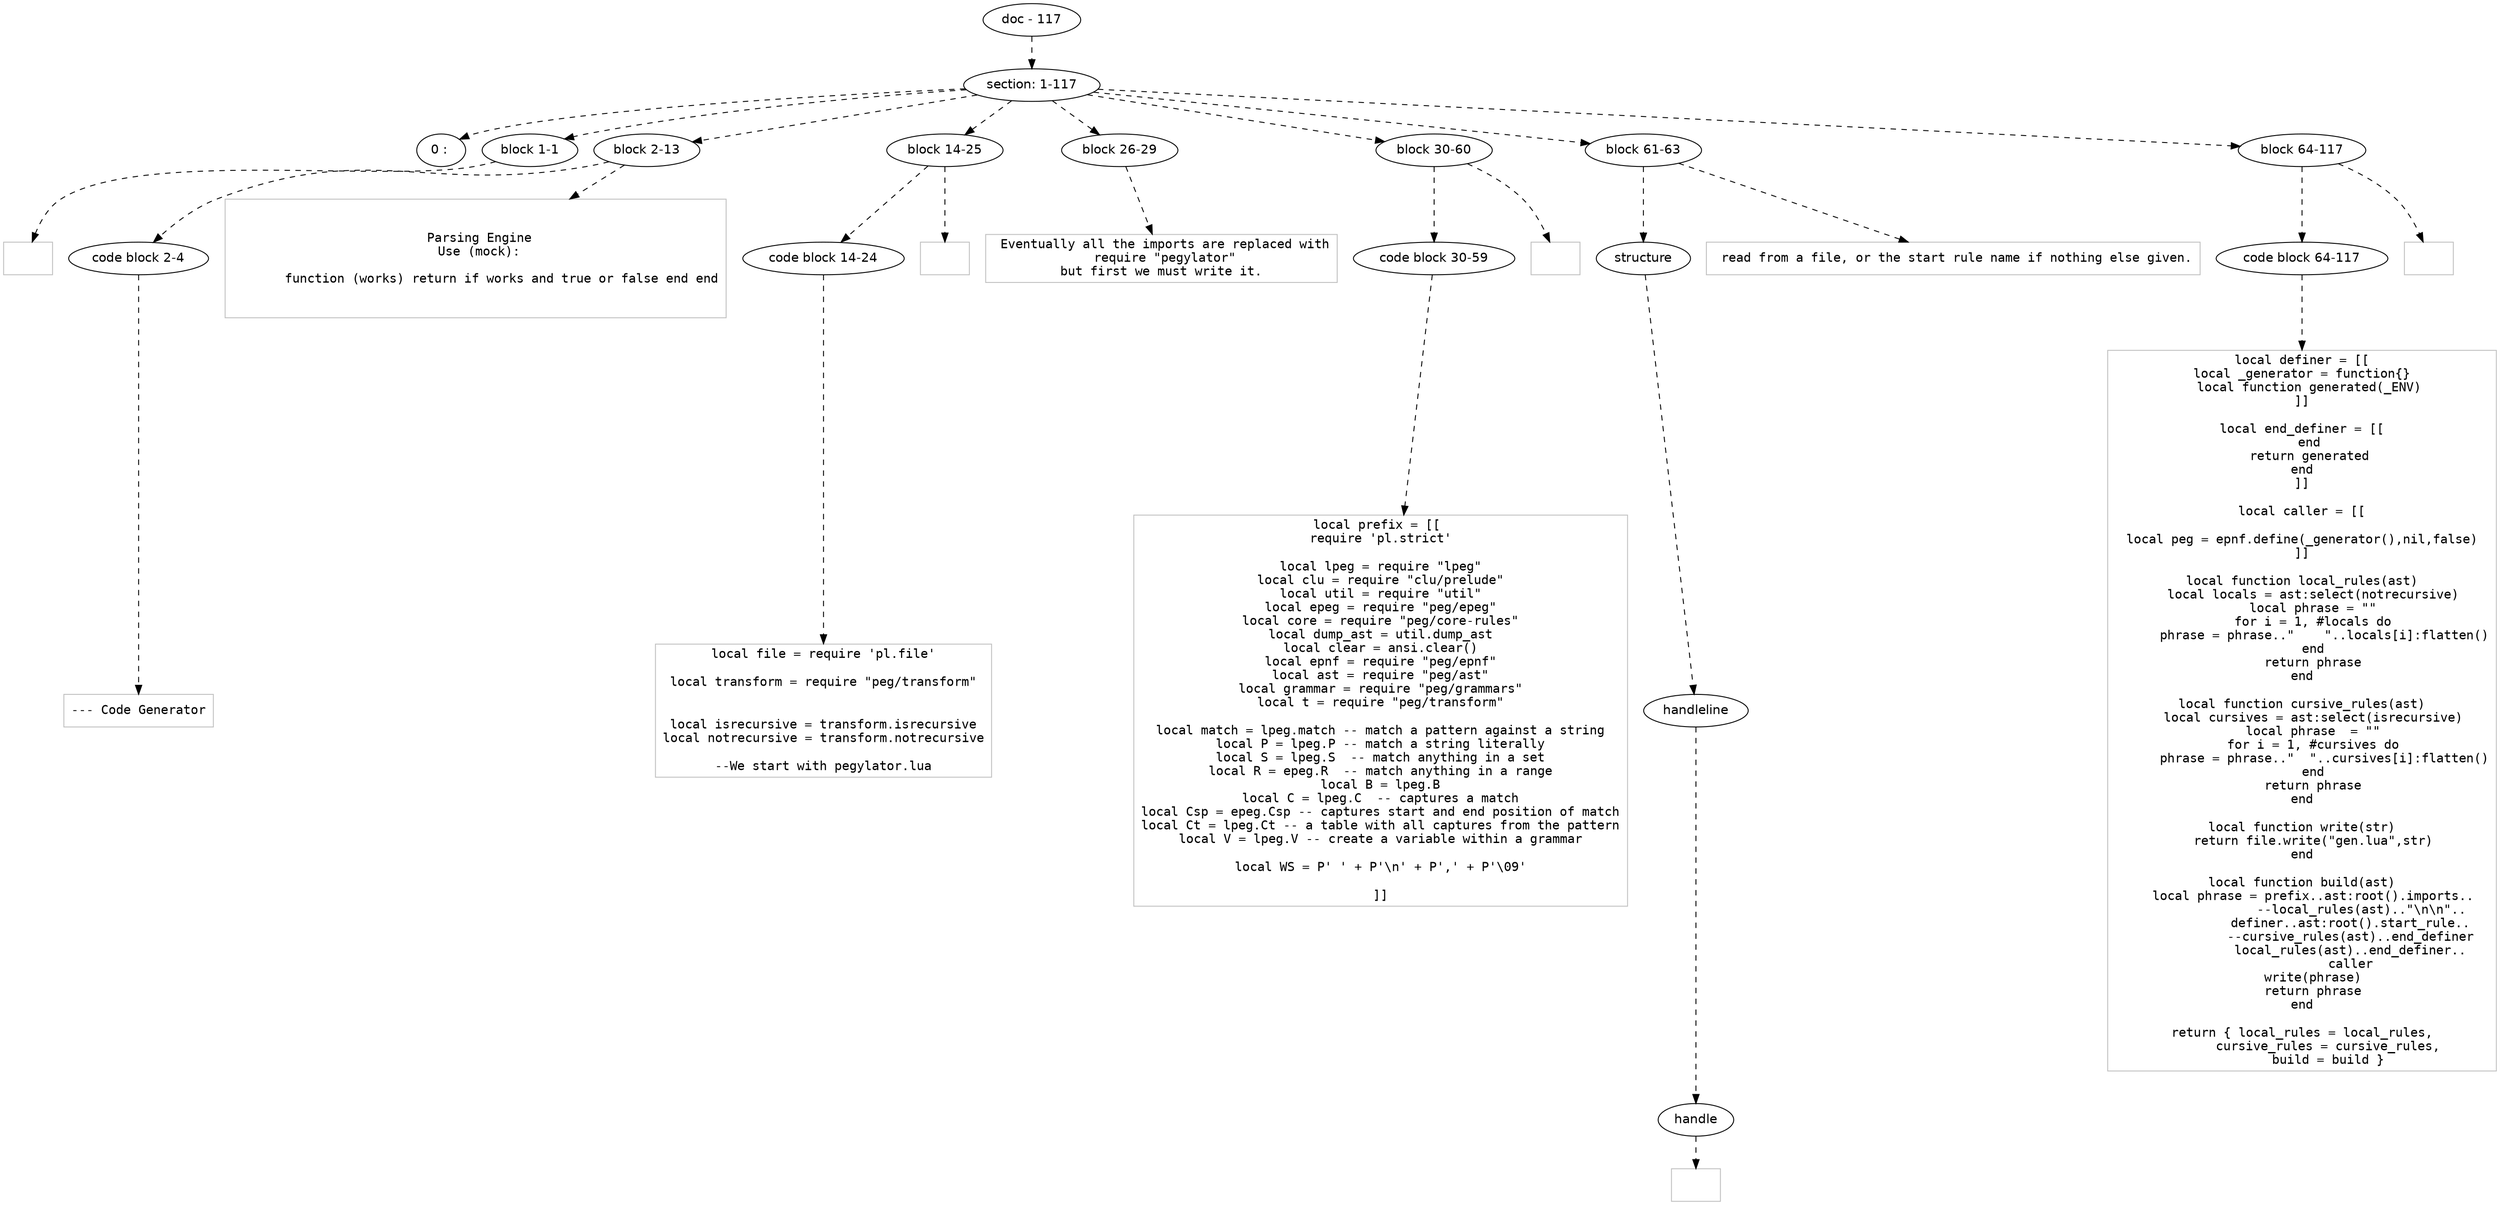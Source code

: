 digraph hierarchy {

node [fontname=Helvetica]
edge [style=dashed]

doc_0 [label="doc - 117"]


doc_0 -> { section_1}
{rank=same; section_1}

section_1 [label="section: 1-117"]


section_1 -> { header_2 block_3 block_4 block_5 block_6 block_7 block_8 block_9}
{rank=same; header_2 block_3 block_4 block_5 block_6 block_7 block_8 block_9}

header_2 [label="0 : "]

block_3 [label="block 1-1"]

block_4 [label="block 2-13"]

block_5 [label="block 14-25"]

block_6 [label="block 26-29"]

block_7 [label="block 30-60"]

block_8 [label="block 61-63"]

block_9 [label="block 64-117"]



block_3 -> leaf_10
leaf_10  [color=Gray,shape=rectangle,fontname=Inconsolata,label=""]
block_4 -> { codeblock_11}
{rank=same; codeblock_11}

codeblock_11 [label="code block 2-4"]



codeblock_11 -> leaf_12
leaf_12  [color=Gray,shape=rectangle,fontname=Inconsolata,label="--- Code Generator"]

block_4 -> leaf_13
leaf_13  [color=Gray,shape=rectangle,fontname=Inconsolata,label="

 Parsing Engine
 Use (mock):
 
       function (works) return if works and true or false end end
 

"]
block_5 -> { codeblock_14}
{rank=same; codeblock_14}

codeblock_14 [label="code block 14-24"]



codeblock_14 -> leaf_15
leaf_15  [color=Gray,shape=rectangle,fontname=Inconsolata,label="local file = require 'pl.file'

local transform = require \"peg/transform\"


local isrecursive = transform.isrecursive
local notrecursive = transform.notrecursive

--We start with pegylator.lua"]

block_5 -> leaf_16
leaf_16  [color=Gray,shape=rectangle,fontname=Inconsolata,label=""]

block_6 -> leaf_17
leaf_17  [color=Gray,shape=rectangle,fontname=Inconsolata,label=" Eventually all the imports are replaced with
 require \"pegylator\"
 but first we must write it. 
"]
block_7 -> { codeblock_18}
{rank=same; codeblock_18}

codeblock_18 [label="code block 30-59"]



codeblock_18 -> leaf_19
leaf_19  [color=Gray,shape=rectangle,fontname=Inconsolata,label="local prefix = [[ 
require 'pl.strict'

local lpeg = require \"lpeg\"
local clu = require \"clu/prelude\"
local util = require \"util\"
local epeg = require \"peg/epeg\"
local core = require \"peg/core-rules\"
local dump_ast = util.dump_ast
local clear = ansi.clear()
local epnf = require \"peg/epnf\"
local ast = require \"peg/ast\"
local grammar = require \"peg/grammars\"
local t = require \"peg/transform\"

local match = lpeg.match -- match a pattern against a string
local P = lpeg.P -- match a string literally
local S = lpeg.S  -- match anything in a set
local R = epeg.R  -- match anything in a range
local B = lpeg.B
local C = lpeg.C  -- captures a match
local Csp = epeg.Csp -- captures start and end position of match
local Ct = lpeg.Ct -- a table with all captures from the pattern
local V = lpeg.V -- create a variable within a grammar

local WS = P' ' + P'\\n' + P',' + P'\\09'

]]"]

block_7 -> leaf_20
leaf_20  [color=Gray,shape=rectangle,fontname=Inconsolata,label=""]
block_8 -> { structure_21}
{rank=same; structure_21}

structure_21 [label="structure"]


structure_21 -> { handleline_22}
{rank=same; handleline_22}

handleline_22 [label="handleline"]


handleline_22 -> { handle_23}
{rank=same; handle_23}

handle_23 [label="handle"]



handle_23 -> leaf_24
leaf_24  [color=Gray,shape=rectangle,fontname=Inconsolata,label=""]

block_8 -> leaf_25
leaf_25  [color=Gray,shape=rectangle,fontname=Inconsolata,label=" read from a file, or the start rule name if nothing else given.
"]
block_9 -> { codeblock_26}
{rank=same; codeblock_26}

codeblock_26 [label="code block 64-117"]



codeblock_26 -> leaf_27
leaf_27  [color=Gray,shape=rectangle,fontname=Inconsolata,label="local definer = [[
local _generator = function{}
  local function generated(_ENV)
]]

local end_definer = [[
  end
  return generated
end
]]

local caller = [[

local peg = epnf.define(_generator(),nil,false)
]]

local function local_rules(ast)
   local locals = ast:select(notrecursive)
   local phrase = \"\"
   for i = 1, #locals do
      phrase = phrase..\"    \"..locals[i]:flatten()
   end
   return phrase
end

local function cursive_rules(ast)
   local cursives = ast:select(isrecursive)
   local phrase  = \"\"
   for i = 1, #cursives do
      phrase = phrase..\"  \"..cursives[i]:flatten()
   end
   return phrase
end

local function write(str)
   return file.write(\"gen.lua\",str)
end

local function build(ast)
   local phrase = prefix..ast:root().imports..
                --local_rules(ast)..\"\\n\\n\"..
             definer..ast:root().start_rule..
             --cursive_rules(ast)..end_definer
             local_rules(ast)..end_definer..
             caller
   write(phrase)
   return phrase
end

return { local_rules = local_rules,
       cursive_rules = cursive_rules,
       build = build }"]

block_9 -> leaf_28
leaf_28  [color=Gray,shape=rectangle,fontname=Inconsolata,label=""]

}
